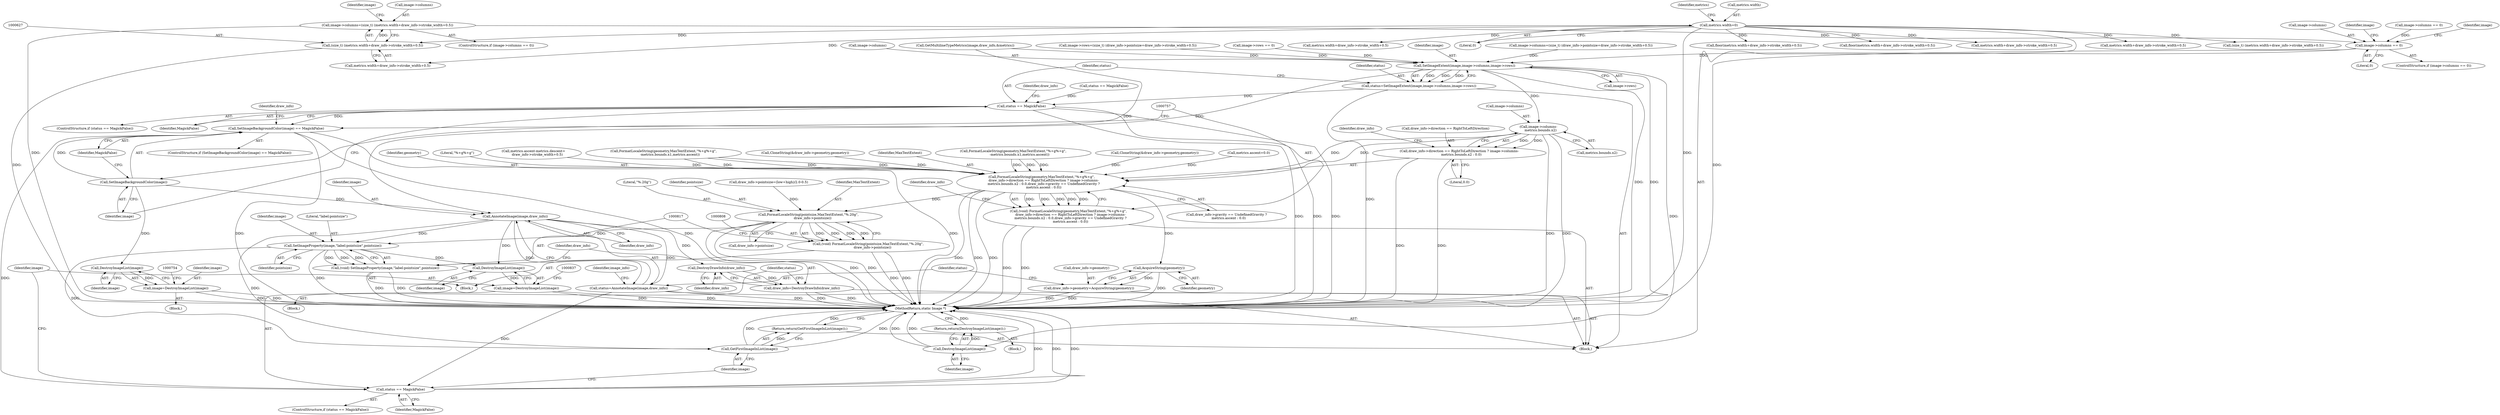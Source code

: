 digraph "0_ImageMagick_0474237508f39c4f783208123431815f1ededb76@pointer" {
"1000622" [label="(Call,image->columns=(size_t) (metrics.width+draw_info->stroke_width+0.5))"];
"1000626" [label="(Call,(size_t) (metrics.width+draw_info->stroke_width+0.5))"];
"1000200" [label="(Call,metrics.width=0)"];
"1000638" [label="(Call,image->columns == 0)"];
"1000706" [label="(Call,SetImageExtent(image,image->columns,image->rows))"];
"1000704" [label="(Call,status=SetImageExtent(image,image->columns,image->rows))"];
"1000715" [label="(Call,status == MagickFalse)"];
"1000733" [label="(Call,SetImageBackgroundColor(image) == MagickFalse)"];
"1000827" [label="(Call,status == MagickFalse)"];
"1000730" [label="(Call,DestroyImageList(image))"];
"1000729" [label="(Return,return(DestroyImageList(image));)"];
"1000734" [label="(Call,SetImageBackgroundColor(image))"];
"1000750" [label="(Call,DestroyImageList(image))"];
"1000748" [label="(Call,image=DestroyImageList(image))"];
"1000796" [label="(Call,AnnotateImage(image,draw_info))"];
"1000794" [label="(Call,status=AnnotateImage(image,draw_info))"];
"1000818" [label="(Call,SetImageProperty(image,\"label:pointsize\",pointsize))"];
"1000816" [label="(Call,(void) SetImageProperty(image,\"label:pointsize\",pointsize))"];
"1000833" [label="(Call,DestroyImageList(image))"];
"1000831" [label="(Call,image=DestroyImageList(image))"];
"1000840" [label="(Call,GetFirstImageInList(image))"];
"1000839" [label="(Return,return(GetFirstImageInList(image));)"];
"1000824" [label="(Call,DestroyDrawInfo(draw_info))"];
"1000822" [label="(Call,draw_info=DestroyDrawInfo(draw_info))"];
"1000768" [label="(Call,image->columns-\n    metrics.bounds.x2)"];
"1000758" [label="(Call,FormatLocaleString(geometry,MaxTextExtent,\"%+g%+g\",\n    draw_info->direction == RightToLeftDirection ? image->columns-\n    metrics.bounds.x2 : 0.0,draw_info->gravity == UndefinedGravity ?\n    metrics.ascent : 0.0))"];
"1000756" [label="(Call,(void) FormatLocaleString(geometry,MaxTextExtent,\"%+g%+g\",\n    draw_info->direction == RightToLeftDirection ? image->columns-\n    metrics.bounds.x2 : 0.0,draw_info->gravity == UndefinedGravity ?\n    metrics.ascent : 0.0))"];
"1000792" [label="(Call,AcquireString(geometry))"];
"1000788" [label="(Call,draw_info->geometry=AcquireString(geometry))"];
"1000809" [label="(Call,FormatLocaleString(pointsize,MaxTextExtent,\"%.20g\",\n        draw_info->pointsize))"];
"1000807" [label="(Call,(void) FormatLocaleString(pointsize,MaxTextExtent,\"%.20g\",\n        draw_info->pointsize))"];
"1000762" [label="(Call,draw_info->direction == RightToLeftDirection ? image->columns-\n    metrics.bounds.x2 : 0.0)"];
"1000706" [label="(Call,SetImageExtent(image,image->columns,image->rows))"];
"1000332" [label="(Call,metrics.width+draw_info->stroke_width+0.5)"];
"1000617" [label="(Call,image->columns == 0)"];
"1000689" [label="(Call,image->rows=(size_t) (draw_info->pointsize+draw_info->stroke_width+0.5))"];
"1000751" [label="(Identifier,image)"];
"1000839" [label="(Return,return(GetFirstImageInList(image));)"];
"1000640" [label="(Identifier,image)"];
"1000234" [label="(Call,(size_t) (metrics.width+draw_info->stroke_width+0.5))"];
"1000714" [label="(ControlStructure,if (status == MagickFalse))"];
"1000756" [label="(Call,(void) FormatLocaleString(geometry,MaxTextExtent,\"%+g%+g\",\n    draw_info->direction == RightToLeftDirection ? image->columns-\n    metrics.bounds.x2 : 0.0,draw_info->gravity == UndefinedGravity ?\n    metrics.ascent : 0.0))"];
"1000708" [label="(Call,image->columns)"];
"1000769" [label="(Call,image->columns)"];
"1000331" [label="(Call,floor(metrics.width+draw_info->stroke_width+0.5))"];
"1000594" [label="(Call,status == MagickFalse)"];
"1000797" [label="(Identifier,image)"];
"1000816" [label="(Call,(void) SetImageProperty(image,\"label:pointsize\",pointsize))"];
"1000821" [label="(Identifier,pointsize)"];
"1000736" [label="(Identifier,MagickFalse)"];
"1000825" [label="(Identifier,draw_info)"];
"1000820" [label="(Literal,\"label:pointsize\")"];
"1000661" [label="(Identifier,image)"];
"1000718" [label="(Block,)"];
"1000777" [label="(Literal,0.0)"];
"1000628" [label="(Call,metrics.width+draw_info->stroke_width+0.5)"];
"1000819" [label="(Identifier,image)"];
"1000207" [label="(Identifier,metrics)"];
"1000704" [label="(Call,status=SetImageExtent(image,image->columns,image->rows))"];
"1000790" [label="(Identifier,draw_info)"];
"1000638" [label="(Call,image->columns == 0)"];
"1000734" [label="(Call,SetImageBackgroundColor(image))"];
"1000205" [label="(Call,metrics.ascent=0.0)"];
"1000739" [label="(Identifier,draw_info)"];
"1000201" [label="(Call,metrics.width)"];
"1000759" [label="(Identifier,geometry)"];
"1000715" [label="(Call,status == MagickFalse)"];
"1000789" [label="(Call,draw_info->geometry)"];
"1000472" [label="(Call,metrics.width+draw_info->stroke_width+0.5)"];
"1000832" [label="(Identifier,image)"];
"1000830" [label="(Block,)"];
"1000802" [label="(Identifier,image_info)"];
"1000761" [label="(Literal,\"%+g%+g\")"];
"1000750" [label="(Call,DestroyImageList(image))"];
"1000826" [label="(ControlStructure,if (status == MagickFalse))"];
"1000828" [label="(Identifier,status)"];
"1000840" [label="(Call,GetFirstImageInList(image))"];
"1000813" [label="(Call,draw_info->pointsize)"];
"1000793" [label="(Identifier,geometry)"];
"1000778" [label="(Call,draw_info->gravity == UndefinedGravity ?\n    metrics.ascent : 0.0)"];
"1000639" [label="(Call,image->columns)"];
"1000795" [label="(Identifier,status)"];
"1000626" [label="(Call,(size_t) (metrics.width+draw_info->stroke_width+0.5))"];
"1000670" [label="(Call,metrics.ascent-metrics.descent+\n       draw_info->stroke_width+0.5)"];
"1000798" [label="(Identifier,draw_info)"];
"1000809" [label="(Call,FormatLocaleString(pointsize,MaxTextExtent,\"%.20g\",\n        draw_info->pointsize))"];
"1000711" [label="(Call,image->rows)"];
"1000720" [label="(Identifier,draw_info)"];
"1000768" [label="(Call,image->columns-\n    metrics.bounds.x2)"];
"1000731" [label="(Identifier,image)"];
"1000575" [label="(Call,draw_info->pointsize=(low+high)/2.0-0.5)"];
"1000758" [label="(Call,FormatLocaleString(geometry,MaxTextExtent,\"%+g%+g\",\n    draw_info->direction == RightToLeftDirection ? image->columns-\n    metrics.bounds.x2 : 0.0,draw_info->gravity == UndefinedGravity ?\n    metrics.ascent : 0.0))"];
"1000831" [label="(Call,image=DestroyImageList(image))"];
"1000588" [label="(Call,GetMultilineTypeMetrics(image,draw_info,&metrics))"];
"1000805" [label="(Block,)"];
"1000822" [label="(Call,draw_info=DestroyDrawInfo(draw_info))"];
"1000842" [label="(MethodReturn,static Image *)"];
"1000796" [label="(Call,AnnotateImage(image,draw_info))"];
"1000730" [label="(Call,DestroyImageList(image))"];
"1000236" [label="(Call,metrics.width+draw_info->stroke_width+0.5)"];
"1000684" [label="(Call,image->rows == 0)"];
"1000763" [label="(Call,draw_info->direction == RightToLeftDirection)"];
"1000833" [label="(Call,DestroyImageList(image))"];
"1000204" [label="(Literal,0)"];
"1000841" [label="(Identifier,image)"];
"1000737" [label="(Block,)"];
"1000735" [label="(Identifier,image)"];
"1000622" [label="(Call,image->columns=(size_t) (metrics.width+draw_info->stroke_width+0.5))"];
"1000637" [label="(ControlStructure,if (image->columns == 0))"];
"1000293" [label="(Call,FormatLocaleString(geometry,MaxTextExtent,\"%+g%+g\",\n            -metrics.bounds.x1,metrics.ascent))"];
"1000772" [label="(Call,metrics.bounds.x2)"];
"1000314" [label="(Call,CloneString(&draw_info->geometry,geometry))"];
"1000642" [label="(Literal,0)"];
"1000818" [label="(Call,SetImageProperty(image,\"label:pointsize\",pointsize))"];
"1000106" [label="(Block,)"];
"1000616" [label="(ControlStructure,if (image->columns == 0))"];
"1000707" [label="(Identifier,image)"];
"1000792" [label="(Call,AcquireString(geometry))"];
"1000716" [label="(Identifier,status)"];
"1000824" [label="(Call,DestroyDrawInfo(draw_info))"];
"1000827" [label="(Call,status == MagickFalse)"];
"1000729" [label="(Return,return(DestroyImageList(image));)"];
"1000811" [label="(Identifier,MaxTextExtent)"];
"1000749" [label="(Identifier,image)"];
"1000733" [label="(Call,SetImageBackgroundColor(image) == MagickFalse)"];
"1000762" [label="(Call,draw_info->direction == RightToLeftDirection ? image->columns-\n    metrics.bounds.x2 : 0.0)"];
"1000812" [label="(Literal,\"%.20g\")"];
"1000794" [label="(Call,status=AnnotateImage(image,draw_info))"];
"1000705" [label="(Identifier,status)"];
"1000781" [label="(Identifier,draw_info)"];
"1000643" [label="(Call,image->columns=(size_t) (draw_info->pointsize+draw_info->stroke_width+0.5))"];
"1000823" [label="(Identifier,draw_info)"];
"1000760" [label="(Identifier,MaxTextExtent)"];
"1000748" [label="(Call,image=DestroyImageList(image))"];
"1000645" [label="(Identifier,image)"];
"1000433" [label="(Call,FormatLocaleString(geometry,MaxTextExtent,\"%+g%+g\",\n            -metrics.bounds.x1,metrics.ascent))"];
"1000454" [label="(Call,CloneString(&draw_info->geometry,geometry))"];
"1000717" [label="(Identifier,MagickFalse)"];
"1000834" [label="(Identifier,image)"];
"1000788" [label="(Call,draw_info->geometry=AcquireString(geometry))"];
"1000623" [label="(Call,image->columns)"];
"1000732" [label="(ControlStructure,if (SetImageBackgroundColor(image) == MagickFalse))"];
"1000471" [label="(Call,floor(metrics.width+draw_info->stroke_width+0.5))"];
"1000829" [label="(Identifier,MagickFalse)"];
"1000807" [label="(Call,(void) FormatLocaleString(pointsize,MaxTextExtent,\"%.20g\",\n        draw_info->pointsize))"];
"1000810" [label="(Identifier,pointsize)"];
"1000200" [label="(Call,metrics.width=0)"];
"1000622" -> "1000616"  [label="AST: "];
"1000622" -> "1000626"  [label="CFG: "];
"1000623" -> "1000622"  [label="AST: "];
"1000626" -> "1000622"  [label="AST: "];
"1000640" -> "1000622"  [label="CFG: "];
"1000622" -> "1000842"  [label="DDG: "];
"1000626" -> "1000622"  [label="DDG: "];
"1000622" -> "1000638"  [label="DDG: "];
"1000626" -> "1000628"  [label="CFG: "];
"1000627" -> "1000626"  [label="AST: "];
"1000628" -> "1000626"  [label="AST: "];
"1000626" -> "1000842"  [label="DDG: "];
"1000200" -> "1000626"  [label="DDG: "];
"1000200" -> "1000106"  [label="AST: "];
"1000200" -> "1000204"  [label="CFG: "];
"1000201" -> "1000200"  [label="AST: "];
"1000204" -> "1000200"  [label="AST: "];
"1000207" -> "1000200"  [label="CFG: "];
"1000200" -> "1000842"  [label="DDG: "];
"1000200" -> "1000234"  [label="DDG: "];
"1000200" -> "1000236"  [label="DDG: "];
"1000200" -> "1000331"  [label="DDG: "];
"1000200" -> "1000332"  [label="DDG: "];
"1000200" -> "1000471"  [label="DDG: "];
"1000200" -> "1000472"  [label="DDG: "];
"1000200" -> "1000628"  [label="DDG: "];
"1000638" -> "1000637"  [label="AST: "];
"1000638" -> "1000642"  [label="CFG: "];
"1000639" -> "1000638"  [label="AST: "];
"1000642" -> "1000638"  [label="AST: "];
"1000645" -> "1000638"  [label="CFG: "];
"1000661" -> "1000638"  [label="CFG: "];
"1000638" -> "1000842"  [label="DDG: "];
"1000617" -> "1000638"  [label="DDG: "];
"1000638" -> "1000706"  [label="DDG: "];
"1000706" -> "1000704"  [label="AST: "];
"1000706" -> "1000711"  [label="CFG: "];
"1000707" -> "1000706"  [label="AST: "];
"1000708" -> "1000706"  [label="AST: "];
"1000711" -> "1000706"  [label="AST: "];
"1000704" -> "1000706"  [label="CFG: "];
"1000706" -> "1000842"  [label="DDG: "];
"1000706" -> "1000842"  [label="DDG: "];
"1000706" -> "1000704"  [label="DDG: "];
"1000706" -> "1000704"  [label="DDG: "];
"1000706" -> "1000704"  [label="DDG: "];
"1000588" -> "1000706"  [label="DDG: "];
"1000643" -> "1000706"  [label="DDG: "];
"1000689" -> "1000706"  [label="DDG: "];
"1000684" -> "1000706"  [label="DDG: "];
"1000706" -> "1000730"  [label="DDG: "];
"1000706" -> "1000734"  [label="DDG: "];
"1000706" -> "1000768"  [label="DDG: "];
"1000704" -> "1000106"  [label="AST: "];
"1000705" -> "1000704"  [label="AST: "];
"1000716" -> "1000704"  [label="CFG: "];
"1000704" -> "1000842"  [label="DDG: "];
"1000704" -> "1000715"  [label="DDG: "];
"1000715" -> "1000714"  [label="AST: "];
"1000715" -> "1000717"  [label="CFG: "];
"1000716" -> "1000715"  [label="AST: "];
"1000717" -> "1000715"  [label="AST: "];
"1000720" -> "1000715"  [label="CFG: "];
"1000735" -> "1000715"  [label="CFG: "];
"1000715" -> "1000842"  [label="DDG: "];
"1000715" -> "1000842"  [label="DDG: "];
"1000715" -> "1000842"  [label="DDG: "];
"1000594" -> "1000715"  [label="DDG: "];
"1000715" -> "1000733"  [label="DDG: "];
"1000733" -> "1000732"  [label="AST: "];
"1000733" -> "1000736"  [label="CFG: "];
"1000734" -> "1000733"  [label="AST: "];
"1000736" -> "1000733"  [label="AST: "];
"1000739" -> "1000733"  [label="CFG: "];
"1000757" -> "1000733"  [label="CFG: "];
"1000733" -> "1000842"  [label="DDG: "];
"1000733" -> "1000842"  [label="DDG: "];
"1000733" -> "1000842"  [label="DDG: "];
"1000734" -> "1000733"  [label="DDG: "];
"1000733" -> "1000827"  [label="DDG: "];
"1000827" -> "1000826"  [label="AST: "];
"1000827" -> "1000829"  [label="CFG: "];
"1000828" -> "1000827"  [label="AST: "];
"1000829" -> "1000827"  [label="AST: "];
"1000832" -> "1000827"  [label="CFG: "];
"1000841" -> "1000827"  [label="CFG: "];
"1000827" -> "1000842"  [label="DDG: "];
"1000827" -> "1000842"  [label="DDG: "];
"1000827" -> "1000842"  [label="DDG: "];
"1000794" -> "1000827"  [label="DDG: "];
"1000730" -> "1000729"  [label="AST: "];
"1000730" -> "1000731"  [label="CFG: "];
"1000731" -> "1000730"  [label="AST: "];
"1000729" -> "1000730"  [label="CFG: "];
"1000730" -> "1000842"  [label="DDG: "];
"1000730" -> "1000842"  [label="DDG: "];
"1000730" -> "1000729"  [label="DDG: "];
"1000729" -> "1000718"  [label="AST: "];
"1000842" -> "1000729"  [label="CFG: "];
"1000729" -> "1000842"  [label="DDG: "];
"1000734" -> "1000735"  [label="CFG: "];
"1000735" -> "1000734"  [label="AST: "];
"1000736" -> "1000734"  [label="CFG: "];
"1000734" -> "1000750"  [label="DDG: "];
"1000734" -> "1000796"  [label="DDG: "];
"1000750" -> "1000748"  [label="AST: "];
"1000750" -> "1000751"  [label="CFG: "];
"1000751" -> "1000750"  [label="AST: "];
"1000748" -> "1000750"  [label="CFG: "];
"1000750" -> "1000748"  [label="DDG: "];
"1000748" -> "1000737"  [label="AST: "];
"1000749" -> "1000748"  [label="AST: "];
"1000754" -> "1000748"  [label="CFG: "];
"1000748" -> "1000842"  [label="DDG: "];
"1000748" -> "1000842"  [label="DDG: "];
"1000796" -> "1000794"  [label="AST: "];
"1000796" -> "1000798"  [label="CFG: "];
"1000797" -> "1000796"  [label="AST: "];
"1000798" -> "1000796"  [label="AST: "];
"1000794" -> "1000796"  [label="CFG: "];
"1000796" -> "1000794"  [label="DDG: "];
"1000796" -> "1000794"  [label="DDG: "];
"1000588" -> "1000796"  [label="DDG: "];
"1000796" -> "1000818"  [label="DDG: "];
"1000796" -> "1000824"  [label="DDG: "];
"1000796" -> "1000833"  [label="DDG: "];
"1000796" -> "1000840"  [label="DDG: "];
"1000794" -> "1000106"  [label="AST: "];
"1000795" -> "1000794"  [label="AST: "];
"1000802" -> "1000794"  [label="CFG: "];
"1000794" -> "1000842"  [label="DDG: "];
"1000818" -> "1000816"  [label="AST: "];
"1000818" -> "1000821"  [label="CFG: "];
"1000819" -> "1000818"  [label="AST: "];
"1000820" -> "1000818"  [label="AST: "];
"1000821" -> "1000818"  [label="AST: "];
"1000816" -> "1000818"  [label="CFG: "];
"1000818" -> "1000842"  [label="DDG: "];
"1000818" -> "1000816"  [label="DDG: "];
"1000818" -> "1000816"  [label="DDG: "];
"1000818" -> "1000816"  [label="DDG: "];
"1000809" -> "1000818"  [label="DDG: "];
"1000818" -> "1000833"  [label="DDG: "];
"1000818" -> "1000840"  [label="DDG: "];
"1000816" -> "1000805"  [label="AST: "];
"1000817" -> "1000816"  [label="AST: "];
"1000823" -> "1000816"  [label="CFG: "];
"1000816" -> "1000842"  [label="DDG: "];
"1000816" -> "1000842"  [label="DDG: "];
"1000833" -> "1000831"  [label="AST: "];
"1000833" -> "1000834"  [label="CFG: "];
"1000834" -> "1000833"  [label="AST: "];
"1000831" -> "1000833"  [label="CFG: "];
"1000833" -> "1000831"  [label="DDG: "];
"1000831" -> "1000830"  [label="AST: "];
"1000832" -> "1000831"  [label="AST: "];
"1000837" -> "1000831"  [label="CFG: "];
"1000831" -> "1000842"  [label="DDG: "];
"1000831" -> "1000842"  [label="DDG: "];
"1000840" -> "1000839"  [label="AST: "];
"1000840" -> "1000841"  [label="CFG: "];
"1000841" -> "1000840"  [label="AST: "];
"1000839" -> "1000840"  [label="CFG: "];
"1000840" -> "1000842"  [label="DDG: "];
"1000840" -> "1000842"  [label="DDG: "];
"1000840" -> "1000839"  [label="DDG: "];
"1000839" -> "1000106"  [label="AST: "];
"1000842" -> "1000839"  [label="CFG: "];
"1000839" -> "1000842"  [label="DDG: "];
"1000824" -> "1000822"  [label="AST: "];
"1000824" -> "1000825"  [label="CFG: "];
"1000825" -> "1000824"  [label="AST: "];
"1000822" -> "1000824"  [label="CFG: "];
"1000824" -> "1000822"  [label="DDG: "];
"1000822" -> "1000106"  [label="AST: "];
"1000823" -> "1000822"  [label="AST: "];
"1000828" -> "1000822"  [label="CFG: "];
"1000822" -> "1000842"  [label="DDG: "];
"1000822" -> "1000842"  [label="DDG: "];
"1000768" -> "1000762"  [label="AST: "];
"1000768" -> "1000772"  [label="CFG: "];
"1000769" -> "1000768"  [label="AST: "];
"1000772" -> "1000768"  [label="AST: "];
"1000762" -> "1000768"  [label="CFG: "];
"1000768" -> "1000842"  [label="DDG: "];
"1000768" -> "1000842"  [label="DDG: "];
"1000768" -> "1000758"  [label="DDG: "];
"1000768" -> "1000758"  [label="DDG: "];
"1000768" -> "1000762"  [label="DDG: "];
"1000768" -> "1000762"  [label="DDG: "];
"1000758" -> "1000756"  [label="AST: "];
"1000758" -> "1000778"  [label="CFG: "];
"1000759" -> "1000758"  [label="AST: "];
"1000760" -> "1000758"  [label="AST: "];
"1000761" -> "1000758"  [label="AST: "];
"1000762" -> "1000758"  [label="AST: "];
"1000778" -> "1000758"  [label="AST: "];
"1000756" -> "1000758"  [label="CFG: "];
"1000758" -> "1000842"  [label="DDG: "];
"1000758" -> "1000842"  [label="DDG: "];
"1000758" -> "1000842"  [label="DDG: "];
"1000758" -> "1000756"  [label="DDG: "];
"1000758" -> "1000756"  [label="DDG: "];
"1000758" -> "1000756"  [label="DDG: "];
"1000758" -> "1000756"  [label="DDG: "];
"1000758" -> "1000756"  [label="DDG: "];
"1000454" -> "1000758"  [label="DDG: "];
"1000293" -> "1000758"  [label="DDG: "];
"1000293" -> "1000758"  [label="DDG: "];
"1000293" -> "1000758"  [label="DDG: "];
"1000314" -> "1000758"  [label="DDG: "];
"1000433" -> "1000758"  [label="DDG: "];
"1000433" -> "1000758"  [label="DDG: "];
"1000433" -> "1000758"  [label="DDG: "];
"1000205" -> "1000758"  [label="DDG: "];
"1000670" -> "1000758"  [label="DDG: "];
"1000758" -> "1000792"  [label="DDG: "];
"1000758" -> "1000809"  [label="DDG: "];
"1000756" -> "1000106"  [label="AST: "];
"1000757" -> "1000756"  [label="AST: "];
"1000790" -> "1000756"  [label="CFG: "];
"1000756" -> "1000842"  [label="DDG: "];
"1000756" -> "1000842"  [label="DDG: "];
"1000792" -> "1000788"  [label="AST: "];
"1000792" -> "1000793"  [label="CFG: "];
"1000793" -> "1000792"  [label="AST: "];
"1000788" -> "1000792"  [label="CFG: "];
"1000792" -> "1000842"  [label="DDG: "];
"1000792" -> "1000788"  [label="DDG: "];
"1000788" -> "1000106"  [label="AST: "];
"1000789" -> "1000788"  [label="AST: "];
"1000795" -> "1000788"  [label="CFG: "];
"1000788" -> "1000842"  [label="DDG: "];
"1000788" -> "1000842"  [label="DDG: "];
"1000809" -> "1000807"  [label="AST: "];
"1000809" -> "1000813"  [label="CFG: "];
"1000810" -> "1000809"  [label="AST: "];
"1000811" -> "1000809"  [label="AST: "];
"1000812" -> "1000809"  [label="AST: "];
"1000813" -> "1000809"  [label="AST: "];
"1000807" -> "1000809"  [label="CFG: "];
"1000809" -> "1000842"  [label="DDG: "];
"1000809" -> "1000842"  [label="DDG: "];
"1000809" -> "1000807"  [label="DDG: "];
"1000809" -> "1000807"  [label="DDG: "];
"1000809" -> "1000807"  [label="DDG: "];
"1000809" -> "1000807"  [label="DDG: "];
"1000575" -> "1000809"  [label="DDG: "];
"1000807" -> "1000805"  [label="AST: "];
"1000808" -> "1000807"  [label="AST: "];
"1000817" -> "1000807"  [label="CFG: "];
"1000807" -> "1000842"  [label="DDG: "];
"1000807" -> "1000842"  [label="DDG: "];
"1000762" -> "1000777"  [label="CFG: "];
"1000763" -> "1000762"  [label="AST: "];
"1000777" -> "1000762"  [label="AST: "];
"1000781" -> "1000762"  [label="CFG: "];
"1000762" -> "1000842"  [label="DDG: "];
"1000762" -> "1000842"  [label="DDG: "];
}
